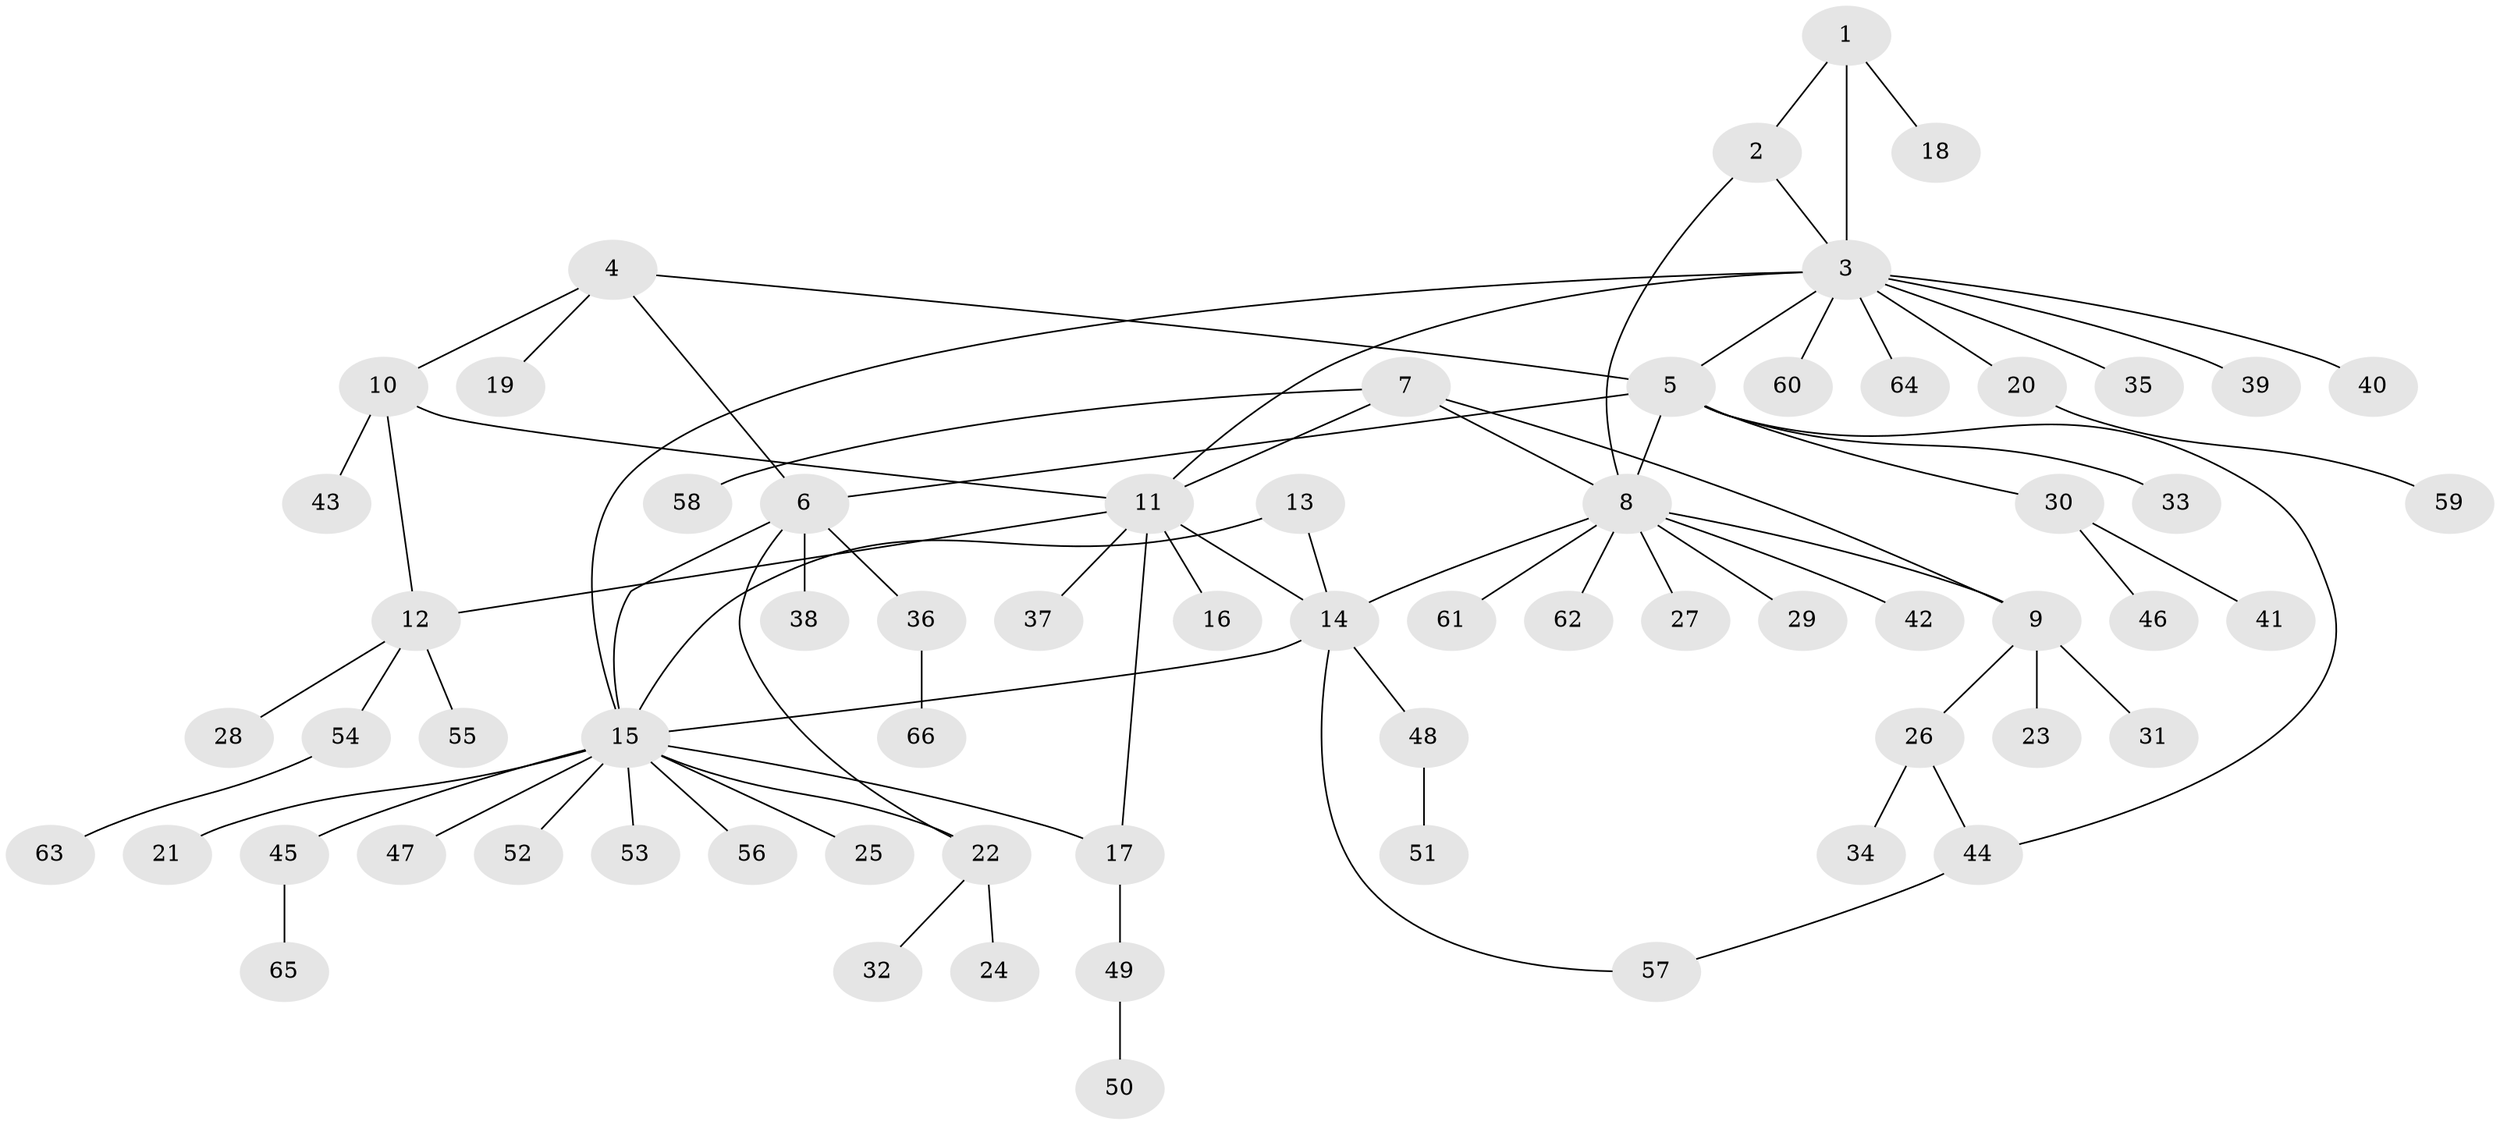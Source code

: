 // coarse degree distribution, {6: 0.038461538461538464, 7: 0.038461538461538464, 3: 0.038461538461538464, 11: 0.038461538461538464, 1: 0.8076923076923077, 8: 0.038461538461538464}
// Generated by graph-tools (version 1.1) at 2025/19/03/04/25 18:19:58]
// undirected, 66 vertices, 80 edges
graph export_dot {
graph [start="1"]
  node [color=gray90,style=filled];
  1;
  2;
  3;
  4;
  5;
  6;
  7;
  8;
  9;
  10;
  11;
  12;
  13;
  14;
  15;
  16;
  17;
  18;
  19;
  20;
  21;
  22;
  23;
  24;
  25;
  26;
  27;
  28;
  29;
  30;
  31;
  32;
  33;
  34;
  35;
  36;
  37;
  38;
  39;
  40;
  41;
  42;
  43;
  44;
  45;
  46;
  47;
  48;
  49;
  50;
  51;
  52;
  53;
  54;
  55;
  56;
  57;
  58;
  59;
  60;
  61;
  62;
  63;
  64;
  65;
  66;
  1 -- 2;
  1 -- 3;
  1 -- 18;
  2 -- 3;
  2 -- 8;
  3 -- 5;
  3 -- 11;
  3 -- 15;
  3 -- 20;
  3 -- 35;
  3 -- 39;
  3 -- 40;
  3 -- 60;
  3 -- 64;
  4 -- 5;
  4 -- 6;
  4 -- 10;
  4 -- 19;
  5 -- 6;
  5 -- 8;
  5 -- 30;
  5 -- 33;
  5 -- 44;
  6 -- 15;
  6 -- 22;
  6 -- 36;
  6 -- 38;
  7 -- 8;
  7 -- 9;
  7 -- 11;
  7 -- 58;
  8 -- 9;
  8 -- 14;
  8 -- 27;
  8 -- 29;
  8 -- 42;
  8 -- 61;
  8 -- 62;
  9 -- 23;
  9 -- 26;
  9 -- 31;
  10 -- 11;
  10 -- 12;
  10 -- 43;
  11 -- 12;
  11 -- 14;
  11 -- 16;
  11 -- 17;
  11 -- 37;
  12 -- 28;
  12 -- 54;
  12 -- 55;
  13 -- 14;
  13 -- 15;
  14 -- 15;
  14 -- 48;
  14 -- 57;
  15 -- 17;
  15 -- 21;
  15 -- 22;
  15 -- 25;
  15 -- 45;
  15 -- 47;
  15 -- 52;
  15 -- 53;
  15 -- 56;
  17 -- 49;
  20 -- 59;
  22 -- 24;
  22 -- 32;
  26 -- 34;
  26 -- 44;
  30 -- 41;
  30 -- 46;
  36 -- 66;
  44 -- 57;
  45 -- 65;
  48 -- 51;
  49 -- 50;
  54 -- 63;
}
